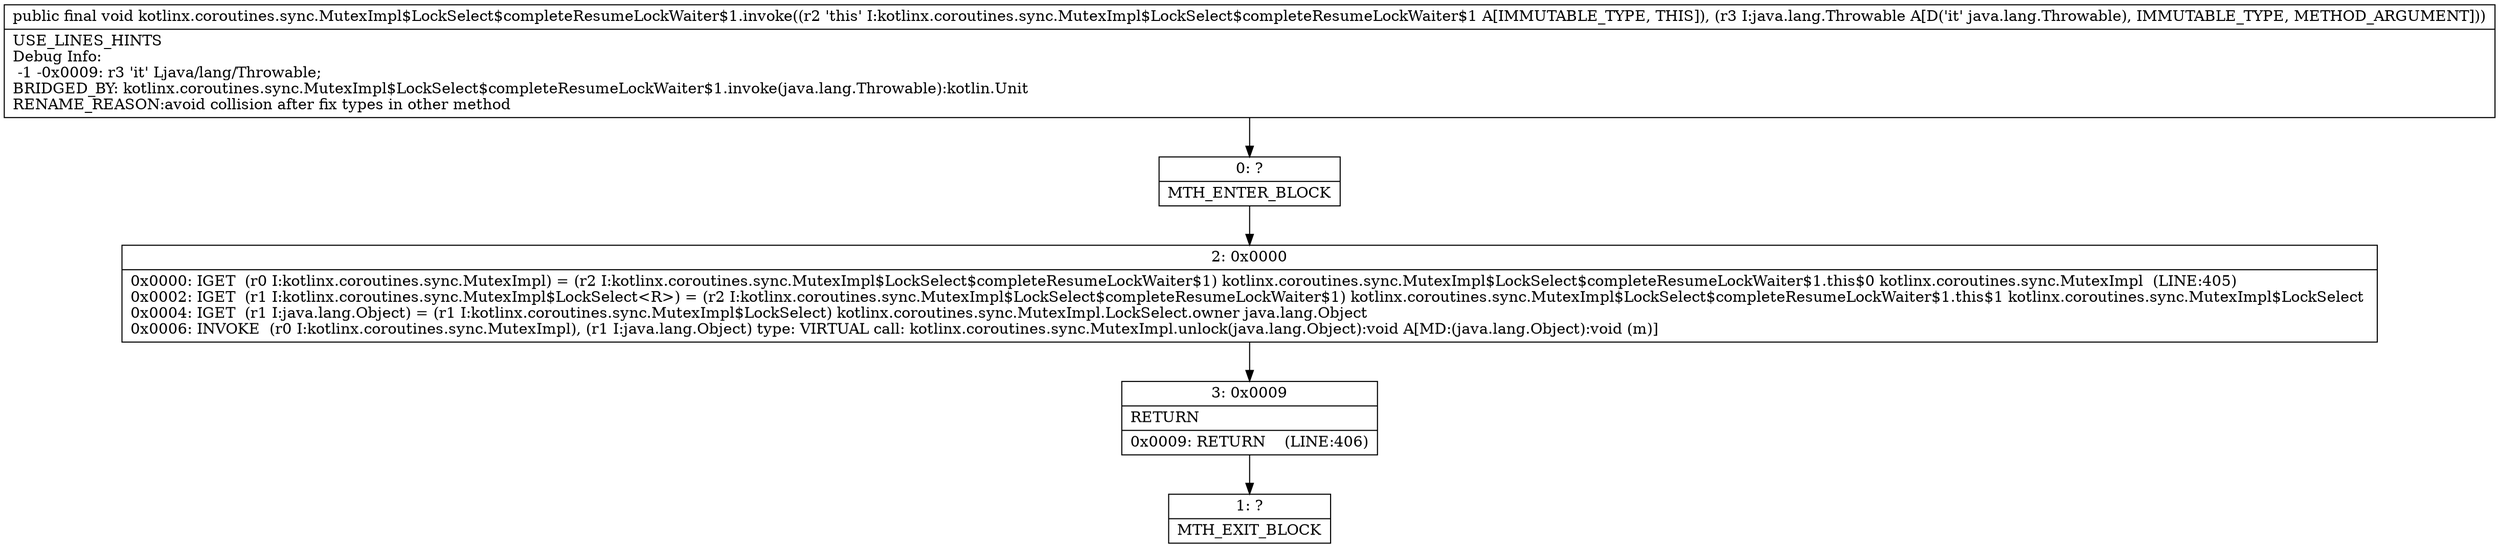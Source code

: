 digraph "CFG forkotlinx.coroutines.sync.MutexImpl$LockSelect$completeResumeLockWaiter$1.invoke(Ljava\/lang\/Throwable;)V" {
Node_0 [shape=record,label="{0\:\ ?|MTH_ENTER_BLOCK\l}"];
Node_2 [shape=record,label="{2\:\ 0x0000|0x0000: IGET  (r0 I:kotlinx.coroutines.sync.MutexImpl) = (r2 I:kotlinx.coroutines.sync.MutexImpl$LockSelect$completeResumeLockWaiter$1) kotlinx.coroutines.sync.MutexImpl$LockSelect$completeResumeLockWaiter$1.this$0 kotlinx.coroutines.sync.MutexImpl  (LINE:405)\l0x0002: IGET  (r1 I:kotlinx.coroutines.sync.MutexImpl$LockSelect\<R\>) = (r2 I:kotlinx.coroutines.sync.MutexImpl$LockSelect$completeResumeLockWaiter$1) kotlinx.coroutines.sync.MutexImpl$LockSelect$completeResumeLockWaiter$1.this$1 kotlinx.coroutines.sync.MutexImpl$LockSelect \l0x0004: IGET  (r1 I:java.lang.Object) = (r1 I:kotlinx.coroutines.sync.MutexImpl$LockSelect) kotlinx.coroutines.sync.MutexImpl.LockSelect.owner java.lang.Object \l0x0006: INVOKE  (r0 I:kotlinx.coroutines.sync.MutexImpl), (r1 I:java.lang.Object) type: VIRTUAL call: kotlinx.coroutines.sync.MutexImpl.unlock(java.lang.Object):void A[MD:(java.lang.Object):void (m)]\l}"];
Node_3 [shape=record,label="{3\:\ 0x0009|RETURN\l|0x0009: RETURN    (LINE:406)\l}"];
Node_1 [shape=record,label="{1\:\ ?|MTH_EXIT_BLOCK\l}"];
MethodNode[shape=record,label="{public final void kotlinx.coroutines.sync.MutexImpl$LockSelect$completeResumeLockWaiter$1.invoke((r2 'this' I:kotlinx.coroutines.sync.MutexImpl$LockSelect$completeResumeLockWaiter$1 A[IMMUTABLE_TYPE, THIS]), (r3 I:java.lang.Throwable A[D('it' java.lang.Throwable), IMMUTABLE_TYPE, METHOD_ARGUMENT]))  | USE_LINES_HINTS\lDebug Info:\l  \-1 \-0x0009: r3 'it' Ljava\/lang\/Throwable;\lBRIDGED_BY: kotlinx.coroutines.sync.MutexImpl$LockSelect$completeResumeLockWaiter$1.invoke(java.lang.Throwable):kotlin.Unit\lRENAME_REASON:avoid collision after fix types in other method\l}"];
MethodNode -> Node_0;Node_0 -> Node_2;
Node_2 -> Node_3;
Node_3 -> Node_1;
}

